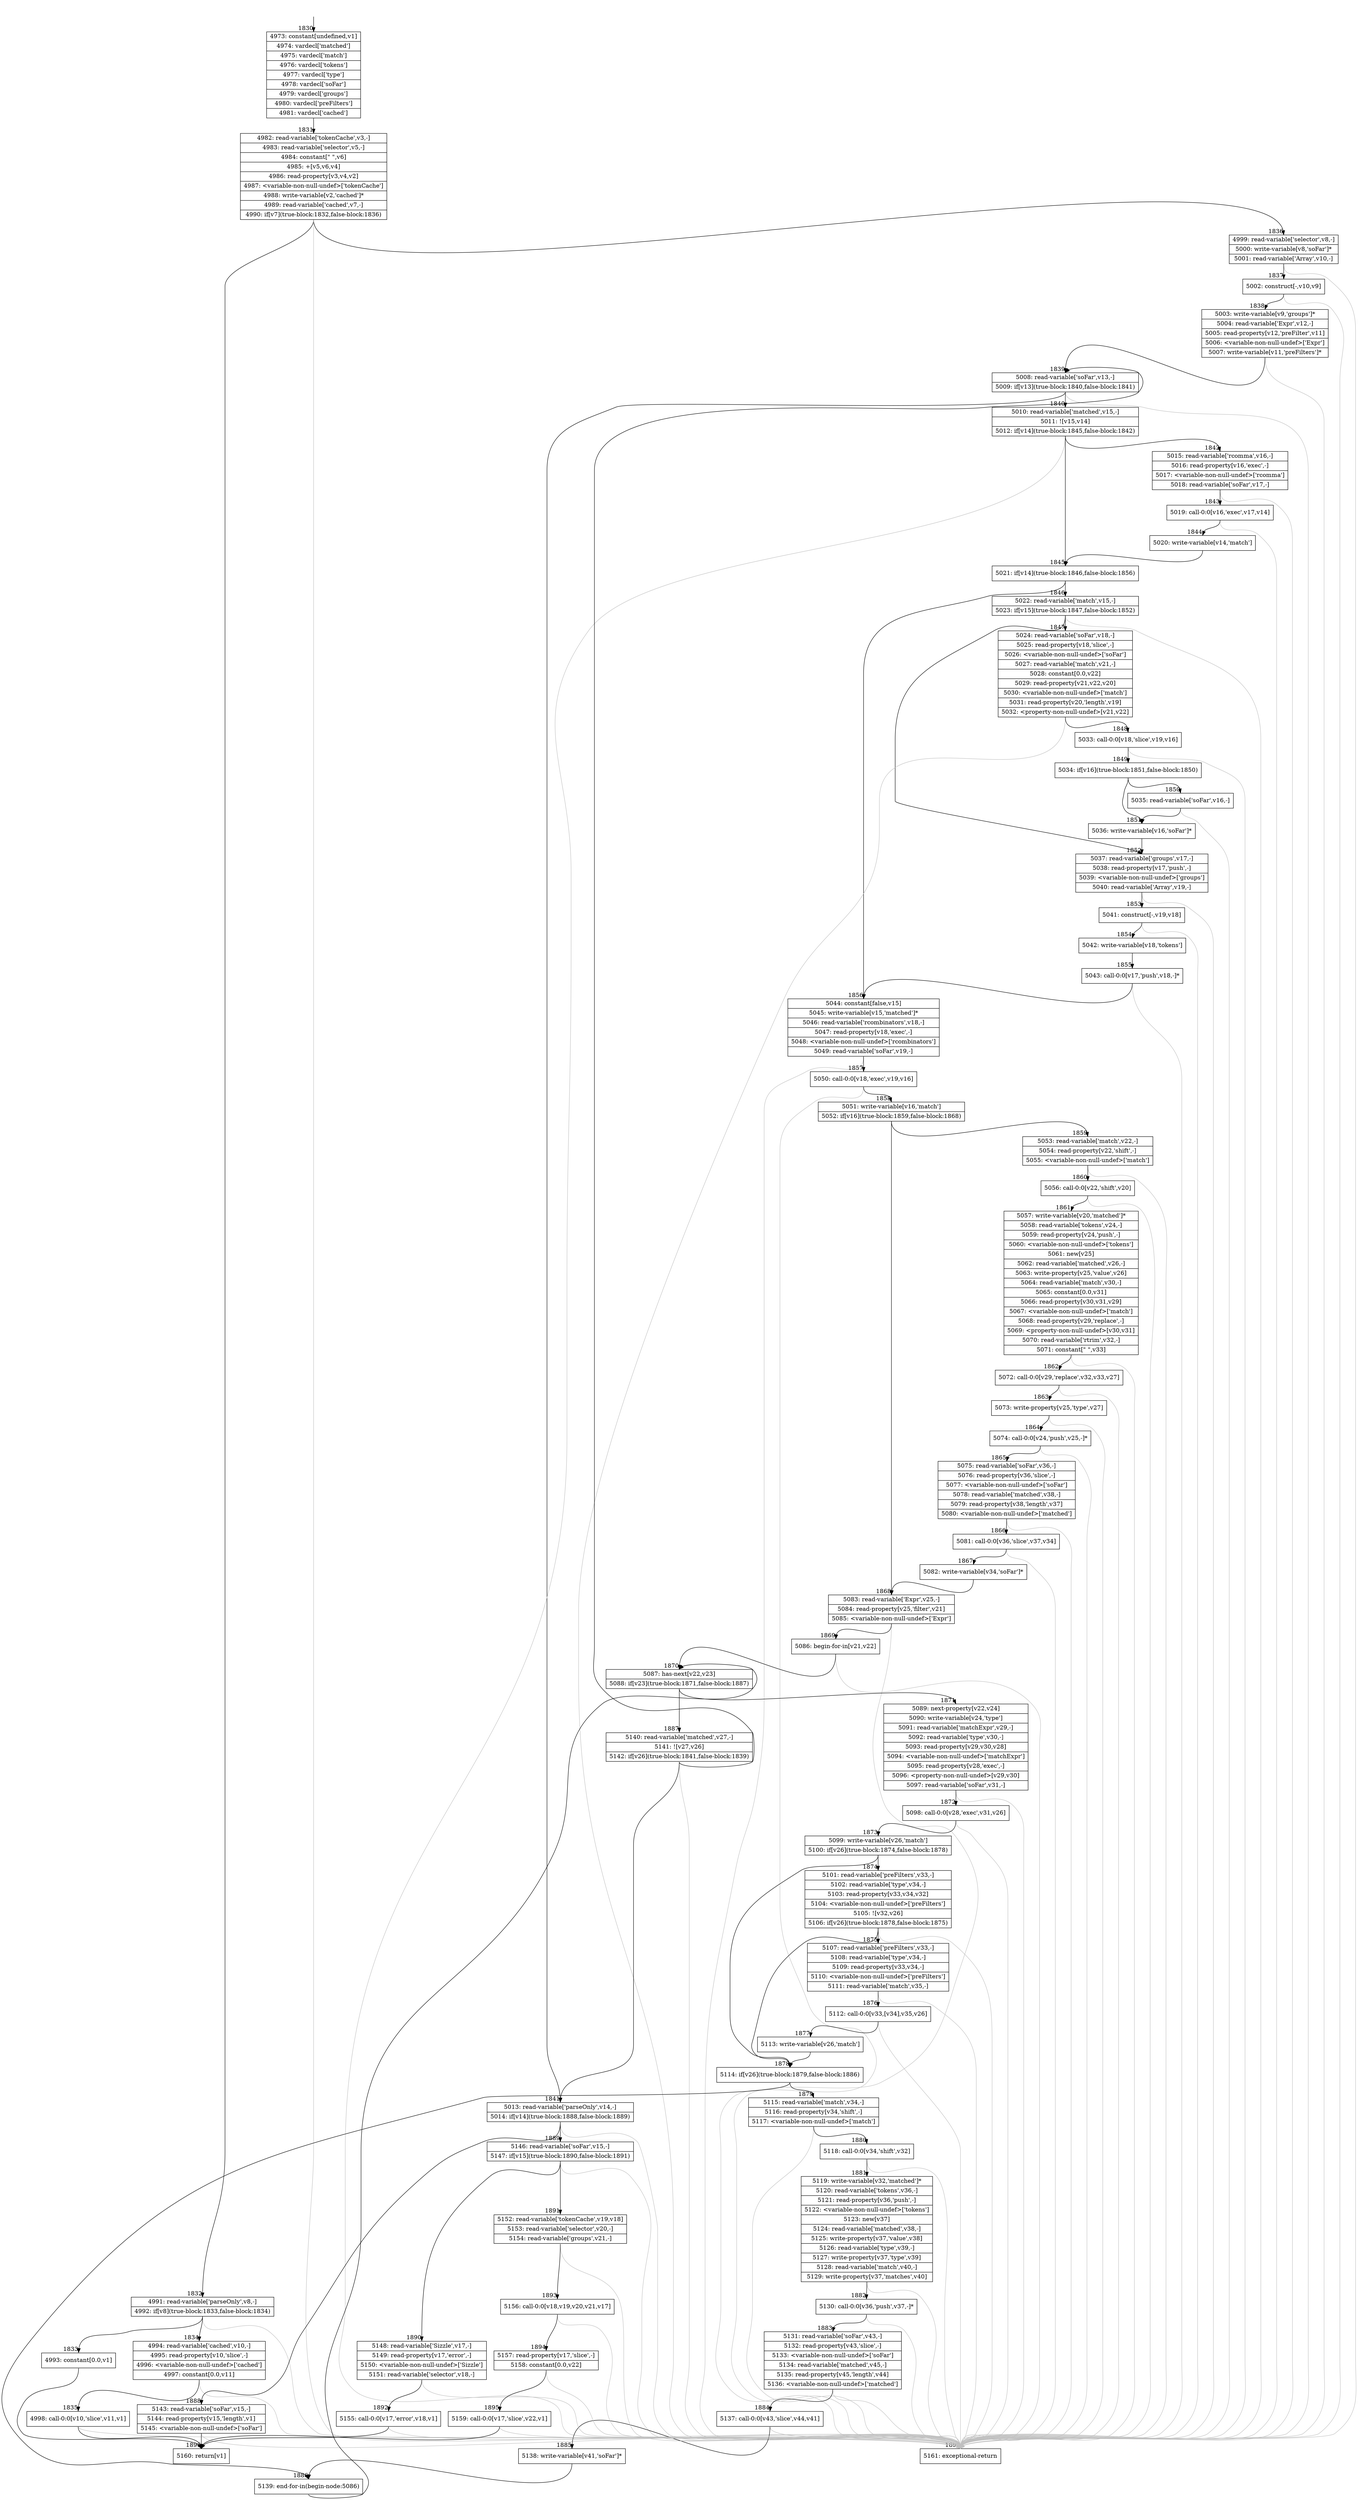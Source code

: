 digraph {
rankdir="TD"
BB_entry138[shape=none,label=""];
BB_entry138 -> BB1830 [tailport=s, headport=n, headlabel="    1830"]
BB1830 [shape=record label="{4973: constant[undefined,v1]|4974: vardecl['matched']|4975: vardecl['match']|4976: vardecl['tokens']|4977: vardecl['type']|4978: vardecl['soFar']|4979: vardecl['groups']|4980: vardecl['preFilters']|4981: vardecl['cached']}" ] 
BB1830 -> BB1831 [tailport=s, headport=n, headlabel="      1831"]
BB1831 [shape=record label="{4982: read-variable['tokenCache',v3,-]|4983: read-variable['selector',v5,-]|4984: constant[\" \",v6]|4985: +[v5,v6,v4]|4986: read-property[v3,v4,v2]|4987: \<variable-non-null-undef\>['tokenCache']|4988: write-variable[v2,'cached']*|4989: read-variable['cached',v7,-]|4990: if[v7](true-block:1832,false-block:1836)}" ] 
BB1831 -> BB1832 [tailport=s, headport=n, headlabel="      1832"]
BB1831 -> BB1836 [tailport=s, headport=n, headlabel="      1836"]
BB1831 -> BB1897 [tailport=s, headport=n, color=gray, headlabel="      1897"]
BB1832 [shape=record label="{4991: read-variable['parseOnly',v8,-]|4992: if[v8](true-block:1833,false-block:1834)}" ] 
BB1832 -> BB1833 [tailport=s, headport=n, headlabel="      1833"]
BB1832 -> BB1834 [tailport=s, headport=n, headlabel="      1834"]
BB1832 -> BB1897 [tailport=s, headport=n, color=gray]
BB1833 [shape=record label="{4993: constant[0.0,v1]}" ] 
BB1833 -> BB1896 [tailport=s, headport=n, headlabel="      1896"]
BB1834 [shape=record label="{4994: read-variable['cached',v10,-]|4995: read-property[v10,'slice',-]|4996: \<variable-non-null-undef\>['cached']|4997: constant[0.0,v11]}" ] 
BB1834 -> BB1835 [tailport=s, headport=n, headlabel="      1835"]
BB1834 -> BB1897 [tailport=s, headport=n, color=gray]
BB1835 [shape=record label="{4998: call-0:0[v10,'slice',v11,v1]}" ] 
BB1835 -> BB1896 [tailport=s, headport=n]
BB1835 -> BB1897 [tailport=s, headport=n, color=gray]
BB1836 [shape=record label="{4999: read-variable['selector',v8,-]|5000: write-variable[v8,'soFar']*|5001: read-variable['Array',v10,-]}" ] 
BB1836 -> BB1837 [tailport=s, headport=n, headlabel="      1837"]
BB1836 -> BB1897 [tailport=s, headport=n, color=gray]
BB1837 [shape=record label="{5002: construct[-,v10,v9]}" ] 
BB1837 -> BB1838 [tailport=s, headport=n, headlabel="      1838"]
BB1837 -> BB1897 [tailport=s, headport=n, color=gray]
BB1838 [shape=record label="{5003: write-variable[v9,'groups']*|5004: read-variable['Expr',v12,-]|5005: read-property[v12,'preFilter',v11]|5006: \<variable-non-null-undef\>['Expr']|5007: write-variable[v11,'preFilters']*}" ] 
BB1838 -> BB1839 [tailport=s, headport=n, headlabel="      1839"]
BB1838 -> BB1897 [tailport=s, headport=n, color=gray]
BB1839 [shape=record label="{5008: read-variable['soFar',v13,-]|5009: if[v13](true-block:1840,false-block:1841)}" ] 
BB1839 -> BB1840 [tailport=s, headport=n, headlabel="      1840"]
BB1839 -> BB1841 [tailport=s, headport=n, headlabel="      1841"]
BB1839 -> BB1897 [tailport=s, headport=n, color=gray]
BB1840 [shape=record label="{5010: read-variable['matched',v15,-]|5011: ![v15,v14]|5012: if[v14](true-block:1845,false-block:1842)}" ] 
BB1840 -> BB1845 [tailport=s, headport=n, headlabel="      1845"]
BB1840 -> BB1842 [tailport=s, headport=n, headlabel="      1842"]
BB1840 -> BB1897 [tailport=s, headport=n, color=gray]
BB1841 [shape=record label="{5013: read-variable['parseOnly',v14,-]|5014: if[v14](true-block:1888,false-block:1889)}" ] 
BB1841 -> BB1888 [tailport=s, headport=n, headlabel="      1888"]
BB1841 -> BB1889 [tailport=s, headport=n, headlabel="      1889"]
BB1841 -> BB1897 [tailport=s, headport=n, color=gray]
BB1842 [shape=record label="{5015: read-variable['rcomma',v16,-]|5016: read-property[v16,'exec',-]|5017: \<variable-non-null-undef\>['rcomma']|5018: read-variable['soFar',v17,-]}" ] 
BB1842 -> BB1843 [tailport=s, headport=n, headlabel="      1843"]
BB1842 -> BB1897 [tailport=s, headport=n, color=gray]
BB1843 [shape=record label="{5019: call-0:0[v16,'exec',v17,v14]}" ] 
BB1843 -> BB1844 [tailport=s, headport=n, headlabel="      1844"]
BB1843 -> BB1897 [tailport=s, headport=n, color=gray]
BB1844 [shape=record label="{5020: write-variable[v14,'match']}" ] 
BB1844 -> BB1845 [tailport=s, headport=n]
BB1845 [shape=record label="{5021: if[v14](true-block:1846,false-block:1856)}" ] 
BB1845 -> BB1846 [tailport=s, headport=n, headlabel="      1846"]
BB1845 -> BB1856 [tailport=s, headport=n, headlabel="      1856"]
BB1846 [shape=record label="{5022: read-variable['match',v15,-]|5023: if[v15](true-block:1847,false-block:1852)}" ] 
BB1846 -> BB1847 [tailport=s, headport=n, headlabel="      1847"]
BB1846 -> BB1852 [tailport=s, headport=n, headlabel="      1852"]
BB1846 -> BB1897 [tailport=s, headport=n, color=gray]
BB1847 [shape=record label="{5024: read-variable['soFar',v18,-]|5025: read-property[v18,'slice',-]|5026: \<variable-non-null-undef\>['soFar']|5027: read-variable['match',v21,-]|5028: constant[0.0,v22]|5029: read-property[v21,v22,v20]|5030: \<variable-non-null-undef\>['match']|5031: read-property[v20,'length',v19]|5032: \<property-non-null-undef\>[v21,v22]}" ] 
BB1847 -> BB1848 [tailport=s, headport=n, headlabel="      1848"]
BB1847 -> BB1897 [tailport=s, headport=n, color=gray]
BB1848 [shape=record label="{5033: call-0:0[v18,'slice',v19,v16]}" ] 
BB1848 -> BB1849 [tailport=s, headport=n, headlabel="      1849"]
BB1848 -> BB1897 [tailport=s, headport=n, color=gray]
BB1849 [shape=record label="{5034: if[v16](true-block:1851,false-block:1850)}" ] 
BB1849 -> BB1851 [tailport=s, headport=n, headlabel="      1851"]
BB1849 -> BB1850 [tailport=s, headport=n, headlabel="      1850"]
BB1850 [shape=record label="{5035: read-variable['soFar',v16,-]}" ] 
BB1850 -> BB1851 [tailport=s, headport=n]
BB1850 -> BB1897 [tailport=s, headport=n, color=gray]
BB1851 [shape=record label="{5036: write-variable[v16,'soFar']*}" ] 
BB1851 -> BB1852 [tailport=s, headport=n]
BB1852 [shape=record label="{5037: read-variable['groups',v17,-]|5038: read-property[v17,'push',-]|5039: \<variable-non-null-undef\>['groups']|5040: read-variable['Array',v19,-]}" ] 
BB1852 -> BB1853 [tailport=s, headport=n, headlabel="      1853"]
BB1852 -> BB1897 [tailport=s, headport=n, color=gray]
BB1853 [shape=record label="{5041: construct[-,v19,v18]}" ] 
BB1853 -> BB1854 [tailport=s, headport=n, headlabel="      1854"]
BB1853 -> BB1897 [tailport=s, headport=n, color=gray]
BB1854 [shape=record label="{5042: write-variable[v18,'tokens']}" ] 
BB1854 -> BB1855 [tailport=s, headport=n, headlabel="      1855"]
BB1855 [shape=record label="{5043: call-0:0[v17,'push',v18,-]*}" ] 
BB1855 -> BB1856 [tailport=s, headport=n]
BB1855 -> BB1897 [tailport=s, headport=n, color=gray]
BB1856 [shape=record label="{5044: constant[false,v15]|5045: write-variable[v15,'matched']*|5046: read-variable['rcombinators',v18,-]|5047: read-property[v18,'exec',-]|5048: \<variable-non-null-undef\>['rcombinators']|5049: read-variable['soFar',v19,-]}" ] 
BB1856 -> BB1857 [tailport=s, headport=n, headlabel="      1857"]
BB1856 -> BB1897 [tailport=s, headport=n, color=gray]
BB1857 [shape=record label="{5050: call-0:0[v18,'exec',v19,v16]}" ] 
BB1857 -> BB1858 [tailport=s, headport=n, headlabel="      1858"]
BB1857 -> BB1897 [tailport=s, headport=n, color=gray]
BB1858 [shape=record label="{5051: write-variable[v16,'match']|5052: if[v16](true-block:1859,false-block:1868)}" ] 
BB1858 -> BB1859 [tailport=s, headport=n, headlabel="      1859"]
BB1858 -> BB1868 [tailport=s, headport=n, headlabel="      1868"]
BB1859 [shape=record label="{5053: read-variable['match',v22,-]|5054: read-property[v22,'shift',-]|5055: \<variable-non-null-undef\>['match']}" ] 
BB1859 -> BB1860 [tailport=s, headport=n, headlabel="      1860"]
BB1859 -> BB1897 [tailport=s, headport=n, color=gray]
BB1860 [shape=record label="{5056: call-0:0[v22,'shift',v20]}" ] 
BB1860 -> BB1861 [tailport=s, headport=n, headlabel="      1861"]
BB1860 -> BB1897 [tailport=s, headport=n, color=gray]
BB1861 [shape=record label="{5057: write-variable[v20,'matched']*|5058: read-variable['tokens',v24,-]|5059: read-property[v24,'push',-]|5060: \<variable-non-null-undef\>['tokens']|5061: new[v25]|5062: read-variable['matched',v26,-]|5063: write-property[v25,'value',v26]|5064: read-variable['match',v30,-]|5065: constant[0.0,v31]|5066: read-property[v30,v31,v29]|5067: \<variable-non-null-undef\>['match']|5068: read-property[v29,'replace',-]|5069: \<property-non-null-undef\>[v30,v31]|5070: read-variable['rtrim',v32,-]|5071: constant[\" \",v33]}" ] 
BB1861 -> BB1862 [tailport=s, headport=n, headlabel="      1862"]
BB1861 -> BB1897 [tailport=s, headport=n, color=gray]
BB1862 [shape=record label="{5072: call-0:0[v29,'replace',v32,v33,v27]}" ] 
BB1862 -> BB1863 [tailport=s, headport=n, headlabel="      1863"]
BB1862 -> BB1897 [tailport=s, headport=n, color=gray]
BB1863 [shape=record label="{5073: write-property[v25,'type',v27]}" ] 
BB1863 -> BB1864 [tailport=s, headport=n, headlabel="      1864"]
BB1863 -> BB1897 [tailport=s, headport=n, color=gray]
BB1864 [shape=record label="{5074: call-0:0[v24,'push',v25,-]*}" ] 
BB1864 -> BB1865 [tailport=s, headport=n, headlabel="      1865"]
BB1864 -> BB1897 [tailport=s, headport=n, color=gray]
BB1865 [shape=record label="{5075: read-variable['soFar',v36,-]|5076: read-property[v36,'slice',-]|5077: \<variable-non-null-undef\>['soFar']|5078: read-variable['matched',v38,-]|5079: read-property[v38,'length',v37]|5080: \<variable-non-null-undef\>['matched']}" ] 
BB1865 -> BB1866 [tailport=s, headport=n, headlabel="      1866"]
BB1865 -> BB1897 [tailport=s, headport=n, color=gray]
BB1866 [shape=record label="{5081: call-0:0[v36,'slice',v37,v34]}" ] 
BB1866 -> BB1867 [tailport=s, headport=n, headlabel="      1867"]
BB1866 -> BB1897 [tailport=s, headport=n, color=gray]
BB1867 [shape=record label="{5082: write-variable[v34,'soFar']*}" ] 
BB1867 -> BB1868 [tailport=s, headport=n]
BB1868 [shape=record label="{5083: read-variable['Expr',v25,-]|5084: read-property[v25,'filter',v21]|5085: \<variable-non-null-undef\>['Expr']}" ] 
BB1868 -> BB1869 [tailport=s, headport=n, headlabel="      1869"]
BB1868 -> BB1897 [tailport=s, headport=n, color=gray]
BB1869 [shape=record label="{5086: begin-for-in[v21,v22]}" ] 
BB1869 -> BB1870 [tailport=s, headport=n, headlabel="      1870"]
BB1869 -> BB1897 [tailport=s, headport=n, color=gray]
BB1870 [shape=record label="{5087: has-next[v22,v23]|5088: if[v23](true-block:1871,false-block:1887)}" ] 
BB1870 -> BB1871 [tailport=s, headport=n, headlabel="      1871"]
BB1870 -> BB1887 [tailport=s, headport=n, headlabel="      1887"]
BB1871 [shape=record label="{5089: next-property[v22,v24]|5090: write-variable[v24,'type']|5091: read-variable['matchExpr',v29,-]|5092: read-variable['type',v30,-]|5093: read-property[v29,v30,v28]|5094: \<variable-non-null-undef\>['matchExpr']|5095: read-property[v28,'exec',-]|5096: \<property-non-null-undef\>[v29,v30]|5097: read-variable['soFar',v31,-]}" ] 
BB1871 -> BB1872 [tailport=s, headport=n, headlabel="      1872"]
BB1871 -> BB1897 [tailport=s, headport=n, color=gray]
BB1872 [shape=record label="{5098: call-0:0[v28,'exec',v31,v26]}" ] 
BB1872 -> BB1873 [tailport=s, headport=n, headlabel="      1873"]
BB1872 -> BB1897 [tailport=s, headport=n, color=gray]
BB1873 [shape=record label="{5099: write-variable[v26,'match']|5100: if[v26](true-block:1874,false-block:1878)}" ] 
BB1873 -> BB1878 [tailport=s, headport=n, headlabel="      1878"]
BB1873 -> BB1874 [tailport=s, headport=n, headlabel="      1874"]
BB1874 [shape=record label="{5101: read-variable['preFilters',v33,-]|5102: read-variable['type',v34,-]|5103: read-property[v33,v34,v32]|5104: \<variable-non-null-undef\>['preFilters']|5105: ![v32,v26]|5106: if[v26](true-block:1878,false-block:1875)}" ] 
BB1874 -> BB1878 [tailport=s, headport=n]
BB1874 -> BB1875 [tailport=s, headport=n, headlabel="      1875"]
BB1874 -> BB1897 [tailport=s, headport=n, color=gray]
BB1875 [shape=record label="{5107: read-variable['preFilters',v33,-]|5108: read-variable['type',v34,-]|5109: read-property[v33,v34,-]|5110: \<variable-non-null-undef\>['preFilters']|5111: read-variable['match',v35,-]}" ] 
BB1875 -> BB1876 [tailport=s, headport=n, headlabel="      1876"]
BB1875 -> BB1897 [tailport=s, headport=n, color=gray]
BB1876 [shape=record label="{5112: call-0:0[v33,[v34],v35,v26]}" ] 
BB1876 -> BB1877 [tailport=s, headport=n, headlabel="      1877"]
BB1876 -> BB1897 [tailport=s, headport=n, color=gray]
BB1877 [shape=record label="{5113: write-variable[v26,'match']}" ] 
BB1877 -> BB1878 [tailport=s, headport=n]
BB1878 [shape=record label="{5114: if[v26](true-block:1879,false-block:1886)}" ] 
BB1878 -> BB1879 [tailport=s, headport=n, headlabel="      1879"]
BB1878 -> BB1886 [tailport=s, headport=n, headlabel="      1886"]
BB1879 [shape=record label="{5115: read-variable['match',v34,-]|5116: read-property[v34,'shift',-]|5117: \<variable-non-null-undef\>['match']}" ] 
BB1879 -> BB1880 [tailport=s, headport=n, headlabel="      1880"]
BB1879 -> BB1897 [tailport=s, headport=n, color=gray]
BB1880 [shape=record label="{5118: call-0:0[v34,'shift',v32]}" ] 
BB1880 -> BB1881 [tailport=s, headport=n, headlabel="      1881"]
BB1880 -> BB1897 [tailport=s, headport=n, color=gray]
BB1881 [shape=record label="{5119: write-variable[v32,'matched']*|5120: read-variable['tokens',v36,-]|5121: read-property[v36,'push',-]|5122: \<variable-non-null-undef\>['tokens']|5123: new[v37]|5124: read-variable['matched',v38,-]|5125: write-property[v37,'value',v38]|5126: read-variable['type',v39,-]|5127: write-property[v37,'type',v39]|5128: read-variable['match',v40,-]|5129: write-property[v37,'matches',v40]}" ] 
BB1881 -> BB1882 [tailport=s, headport=n, headlabel="      1882"]
BB1881 -> BB1897 [tailport=s, headport=n, color=gray]
BB1882 [shape=record label="{5130: call-0:0[v36,'push',v37,-]*}" ] 
BB1882 -> BB1883 [tailport=s, headport=n, headlabel="      1883"]
BB1882 -> BB1897 [tailport=s, headport=n, color=gray]
BB1883 [shape=record label="{5131: read-variable['soFar',v43,-]|5132: read-property[v43,'slice',-]|5133: \<variable-non-null-undef\>['soFar']|5134: read-variable['matched',v45,-]|5135: read-property[v45,'length',v44]|5136: \<variable-non-null-undef\>['matched']}" ] 
BB1883 -> BB1884 [tailport=s, headport=n, headlabel="      1884"]
BB1883 -> BB1897 [tailport=s, headport=n, color=gray]
BB1884 [shape=record label="{5137: call-0:0[v43,'slice',v44,v41]}" ] 
BB1884 -> BB1885 [tailport=s, headport=n, headlabel="      1885"]
BB1884 -> BB1897 [tailport=s, headport=n, color=gray]
BB1885 [shape=record label="{5138: write-variable[v41,'soFar']*}" ] 
BB1885 -> BB1886 [tailport=s, headport=n]
BB1886 [shape=record label="{5139: end-for-in(begin-node:5086)}" ] 
BB1886 -> BB1870 [tailport=s, headport=n]
BB1887 [shape=record label="{5140: read-variable['matched',v27,-]|5141: ![v27,v26]|5142: if[v26](true-block:1841,false-block:1839)}" ] 
BB1887 -> BB1841 [tailport=s, headport=n]
BB1887 -> BB1839 [tailport=s, headport=n]
BB1887 -> BB1897 [tailport=s, headport=n, color=gray]
BB1888 [shape=record label="{5143: read-variable['soFar',v15,-]|5144: read-property[v15,'length',v1]|5145: \<variable-non-null-undef\>['soFar']}" ] 
BB1888 -> BB1896 [tailport=s, headport=n]
BB1888 -> BB1897 [tailport=s, headport=n, color=gray]
BB1889 [shape=record label="{5146: read-variable['soFar',v15,-]|5147: if[v15](true-block:1890,false-block:1891)}" ] 
BB1889 -> BB1890 [tailport=s, headport=n, headlabel="      1890"]
BB1889 -> BB1891 [tailport=s, headport=n, headlabel="      1891"]
BB1889 -> BB1897 [tailport=s, headport=n, color=gray]
BB1890 [shape=record label="{5148: read-variable['Sizzle',v17,-]|5149: read-property[v17,'error',-]|5150: \<variable-non-null-undef\>['Sizzle']|5151: read-variable['selector',v18,-]}" ] 
BB1890 -> BB1892 [tailport=s, headport=n, headlabel="      1892"]
BB1890 -> BB1897 [tailport=s, headport=n, color=gray]
BB1891 [shape=record label="{5152: read-variable['tokenCache',v19,v18]|5153: read-variable['selector',v20,-]|5154: read-variable['groups',v21,-]}" ] 
BB1891 -> BB1893 [tailport=s, headport=n, headlabel="      1893"]
BB1891 -> BB1897 [tailport=s, headport=n, color=gray]
BB1892 [shape=record label="{5155: call-0:0[v17,'error',v18,v1]}" ] 
BB1892 -> BB1896 [tailport=s, headport=n]
BB1892 -> BB1897 [tailport=s, headport=n, color=gray]
BB1893 [shape=record label="{5156: call-0:0[v18,v19,v20,v21,v17]}" ] 
BB1893 -> BB1894 [tailport=s, headport=n, headlabel="      1894"]
BB1893 -> BB1897 [tailport=s, headport=n, color=gray]
BB1894 [shape=record label="{5157: read-property[v17,'slice',-]|5158: constant[0.0,v22]}" ] 
BB1894 -> BB1895 [tailport=s, headport=n, headlabel="      1895"]
BB1894 -> BB1897 [tailport=s, headport=n, color=gray]
BB1895 [shape=record label="{5159: call-0:0[v17,'slice',v22,v1]}" ] 
BB1895 -> BB1896 [tailport=s, headport=n]
BB1895 -> BB1897 [tailport=s, headport=n, color=gray]
BB1896 [shape=record label="{5160: return[v1]}" ] 
BB1897 [shape=record label="{5161: exceptional-return}" ] 
}
